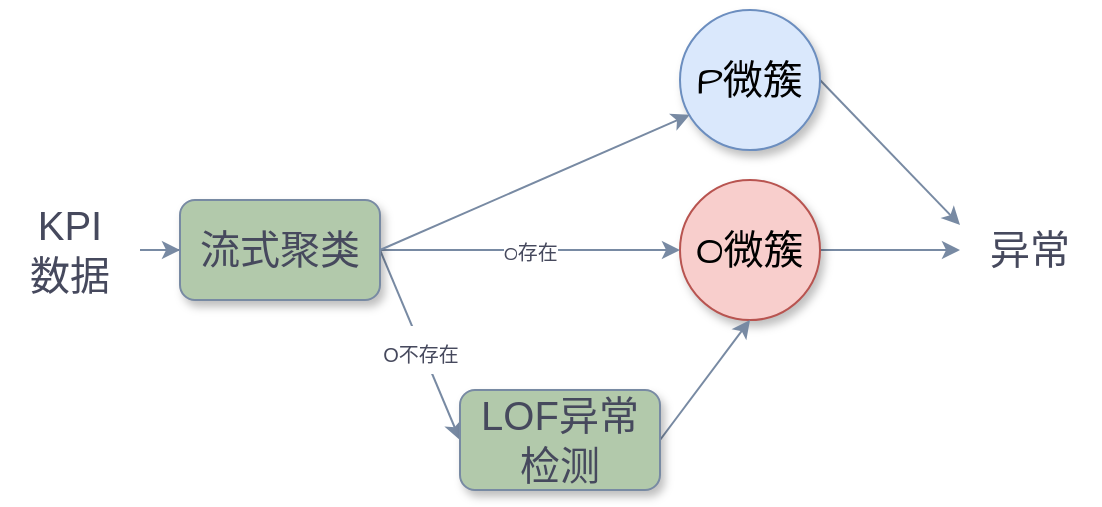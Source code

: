 <mxfile version="22.1.7" type="github">
  <diagram name="第 1 页" id="-2zbKaq_x1Sfa3k-OHGh">
    <mxGraphModel dx="1050" dy="522" grid="1" gridSize="10" guides="1" tooltips="1" connect="1" arrows="1" fold="1" page="1" pageScale="1" pageWidth="827" pageHeight="1169" math="0" shadow="0">
      <root>
        <mxCell id="0" />
        <mxCell id="1" parent="0" />
        <mxCell id="LvbyuieJq1W_4SL6sCGG-7" style="edgeStyle=orthogonalEdgeStyle;rounded=0;hachureGap=4;orthogonalLoop=1;jettySize=auto;html=1;strokeColor=#788AA3;fontFamily=Architects Daughter;fontSource=https%3A%2F%2Ffonts.googleapis.com%2Fcss%3Ffamily%3DArchitects%2BDaughter;fontSize=16;fontColor=#46495D;fillColor=#B2C9AB;" edge="1" parent="1" source="LvbyuieJq1W_4SL6sCGG-20" target="LvbyuieJq1W_4SL6sCGG-6">
          <mxGeometry relative="1" as="geometry">
            <mxPoint x="200" y="170" as="sourcePoint" />
          </mxGeometry>
        </mxCell>
        <mxCell id="LvbyuieJq1W_4SL6sCGG-15" style="edgeStyle=orthogonalEdgeStyle;rounded=0;hachureGap=4;orthogonalLoop=1;jettySize=auto;html=1;exitX=1;exitY=0.5;exitDx=0;exitDy=0;strokeColor=#788AA3;fontFamily=Architects Daughter;fontSource=https%3A%2F%2Ffonts.googleapis.com%2Fcss%3Ffamily%3DArchitects%2BDaughter;fontSize=16;fontColor=#46495D;fillColor=#B2C9AB;" edge="1" parent="1" source="LvbyuieJq1W_4SL6sCGG-5" target="LvbyuieJq1W_4SL6sCGG-14">
          <mxGeometry relative="1" as="geometry" />
        </mxCell>
        <mxCell id="LvbyuieJq1W_4SL6sCGG-5" value="O微簇" style="ellipse;whiteSpace=wrap;html=1;aspect=fixed;hachureGap=4;strokeColor=#b85450;fontFamily=Architects Daughter;fontSource=https%3A%2F%2Ffonts.googleapis.com%2Fcss%3Ffamily%3DArchitects%2BDaughter;fontSize=20;fillColor=#f8cecc;shadow=1;" vertex="1" parent="1">
          <mxGeometry x="440" y="135" width="70" height="70" as="geometry" />
        </mxCell>
        <mxCell id="LvbyuieJq1W_4SL6sCGG-19" value="&lt;font style=&quot;font-size: 10px;&quot;&gt;O存在&lt;/font&gt;" style="edgeStyle=orthogonalEdgeStyle;rounded=0;hachureGap=4;orthogonalLoop=1;jettySize=auto;html=1;exitX=1;exitY=0.5;exitDx=0;exitDy=0;entryX=0;entryY=0.5;entryDx=0;entryDy=0;strokeColor=#788AA3;fontFamily=Architects Daughter;fontSource=https%3A%2F%2Ffonts.googleapis.com%2Fcss%3Ffamily%3DArchitects%2BDaughter;fontSize=16;fontColor=#46495D;fillColor=#B2C9AB;" edge="1" parent="1" source="LvbyuieJq1W_4SL6sCGG-6" target="LvbyuieJq1W_4SL6sCGG-5">
          <mxGeometry relative="1" as="geometry" />
        </mxCell>
        <mxCell id="LvbyuieJq1W_4SL6sCGG-37" style="rounded=0;hachureGap=4;orthogonalLoop=1;jettySize=auto;html=1;exitX=1;exitY=0.5;exitDx=0;exitDy=0;entryX=0;entryY=0.5;entryDx=0;entryDy=0;strokeColor=#788AA3;fontFamily=Architects Daughter;fontSource=https%3A%2F%2Ffonts.googleapis.com%2Fcss%3Ffamily%3DArchitects%2BDaughter;fontSize=16;fontColor=#46495D;fillColor=#B2C9AB;" edge="1" parent="1" source="LvbyuieJq1W_4SL6sCGG-6" target="LvbyuieJq1W_4SL6sCGG-29">
          <mxGeometry relative="1" as="geometry" />
        </mxCell>
        <mxCell id="LvbyuieJq1W_4SL6sCGG-38" value="&lt;font style=&quot;font-size: 10px;&quot; face=&quot;Helvetica&quot;&gt;O不存在&lt;/font&gt;" style="edgeLabel;html=1;align=center;verticalAlign=middle;resizable=0;points=[];fontSize=20;fontFamily=Architects Daughter;fontColor=#46495D;" vertex="1" connectable="0" parent="LvbyuieJq1W_4SL6sCGG-37">
          <mxGeometry x="0.024" y="-1" relative="1" as="geometry">
            <mxPoint as="offset" />
          </mxGeometry>
        </mxCell>
        <mxCell id="LvbyuieJq1W_4SL6sCGG-6" value="流式聚类" style="rounded=1;whiteSpace=wrap;html=1;hachureGap=4;strokeColor=#788AA3;fontFamily=Architects Daughter;fontSource=https%3A%2F%2Ffonts.googleapis.com%2Fcss%3Ffamily%3DArchitects%2BDaughter;fontSize=20;fontColor=#46495D;fillColor=#B2C9AB;shadow=1;" vertex="1" parent="1">
          <mxGeometry x="190" y="145" width="100" height="50" as="geometry" />
        </mxCell>
        <mxCell id="LvbyuieJq1W_4SL6sCGG-14" value="异常" style="text;html=1;strokeColor=none;fillColor=none;align=center;verticalAlign=middle;whiteSpace=wrap;rounded=0;fontSize=20;fontFamily=Architects Daughter;fontColor=#46495D;" vertex="1" parent="1">
          <mxGeometry x="580" y="145" width="70" height="50" as="geometry" />
        </mxCell>
        <mxCell id="LvbyuieJq1W_4SL6sCGG-20" value="&lt;font face=&quot;Helvetica&quot;&gt;KPI&lt;br&gt;数据&lt;/font&gt;" style="text;html=1;strokeColor=none;fillColor=none;align=center;verticalAlign=middle;whiteSpace=wrap;rounded=0;fontSize=20;fontFamily=Architects Daughter;fontColor=#46495D;" vertex="1" parent="1">
          <mxGeometry x="100" y="145" width="70" height="50" as="geometry" />
        </mxCell>
        <mxCell id="LvbyuieJq1W_4SL6sCGG-32" style="rounded=0;hachureGap=4;orthogonalLoop=1;jettySize=auto;html=1;exitX=1;exitY=0.5;exitDx=0;exitDy=0;entryX=0.5;entryY=1;entryDx=0;entryDy=0;strokeColor=#788AA3;fontFamily=Architects Daughter;fontSource=https%3A%2F%2Ffonts.googleapis.com%2Fcss%3Ffamily%3DArchitects%2BDaughter;fontSize=16;fontColor=#46495D;fillColor=#B2C9AB;" edge="1" parent="1" source="LvbyuieJq1W_4SL6sCGG-29" target="LvbyuieJq1W_4SL6sCGG-5">
          <mxGeometry relative="1" as="geometry" />
        </mxCell>
        <mxCell id="LvbyuieJq1W_4SL6sCGG-29" value="&lt;font face=&quot;Helvetica&quot;&gt;LOF异常检测&lt;/font&gt;" style="rounded=1;whiteSpace=wrap;html=1;hachureGap=4;strokeColor=#788AA3;fontFamily=Architects Daughter;fontSource=https%3A%2F%2Ffonts.googleapis.com%2Fcss%3Ffamily%3DArchitects%2BDaughter;fontSize=20;fontColor=#46495D;fillColor=#B2C9AB;shadow=1;" vertex="1" parent="1">
          <mxGeometry x="330" y="240" width="100" height="50" as="geometry" />
        </mxCell>
        <mxCell id="LvbyuieJq1W_4SL6sCGG-36" style="rounded=0;hachureGap=4;orthogonalLoop=1;jettySize=auto;html=1;exitX=1;exitY=0.5;exitDx=0;exitDy=0;entryX=0;entryY=0.25;entryDx=0;entryDy=0;strokeColor=#788AA3;fontFamily=Architects Daughter;fontSource=https%3A%2F%2Ffonts.googleapis.com%2Fcss%3Ffamily%3DArchitects%2BDaughter;fontSize=16;fontColor=#46495D;fillColor=#B2C9AB;" edge="1" parent="1" source="LvbyuieJq1W_4SL6sCGG-34" target="LvbyuieJq1W_4SL6sCGG-14">
          <mxGeometry relative="1" as="geometry" />
        </mxCell>
        <mxCell id="LvbyuieJq1W_4SL6sCGG-34" value="P微簇" style="ellipse;whiteSpace=wrap;html=1;aspect=fixed;hachureGap=4;strokeColor=#6c8ebf;fontFamily=Architects Daughter;fontSource=https%3A%2F%2Ffonts.googleapis.com%2Fcss%3Ffamily%3DArchitects%2BDaughter;fontSize=20;fillColor=#dae8fc;shadow=1;" vertex="1" parent="1">
          <mxGeometry x="440" y="50" width="70" height="70" as="geometry" />
        </mxCell>
        <mxCell id="LvbyuieJq1W_4SL6sCGG-35" style="rounded=0;hachureGap=4;orthogonalLoop=1;jettySize=auto;html=1;exitX=1;exitY=0.5;exitDx=0;exitDy=0;entryX=0.069;entryY=0.749;entryDx=0;entryDy=0;entryPerimeter=0;strokeColor=#788AA3;fontFamily=Architects Daughter;fontSource=https%3A%2F%2Ffonts.googleapis.com%2Fcss%3Ffamily%3DArchitects%2BDaughter;fontSize=16;fontColor=#46495D;fillColor=#B2C9AB;" edge="1" parent="1" source="LvbyuieJq1W_4SL6sCGG-6" target="LvbyuieJq1W_4SL6sCGG-34">
          <mxGeometry relative="1" as="geometry" />
        </mxCell>
      </root>
    </mxGraphModel>
  </diagram>
</mxfile>
